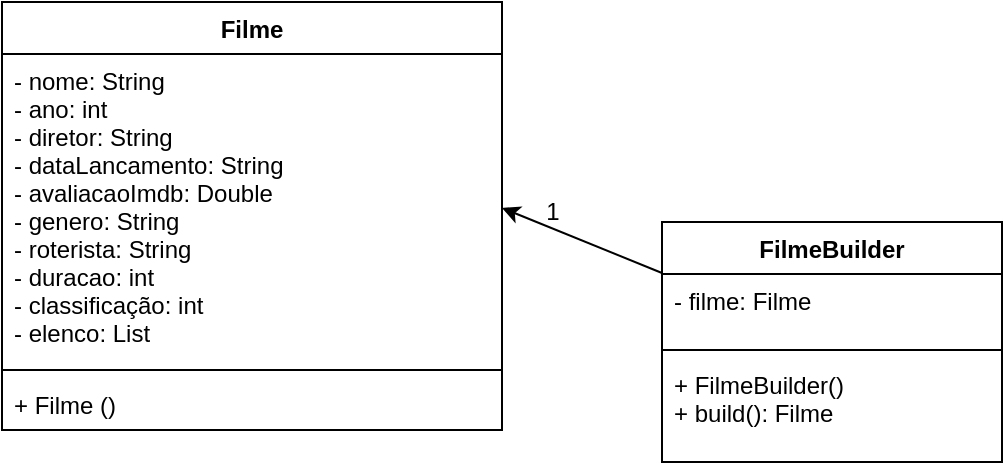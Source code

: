 <mxfile version="20.4.0" type="device"><diagram id="c9ELfLniSJC1tOdt_loS" name="Página-1"><mxGraphModel dx="2062" dy="786" grid="1" gridSize="10" guides="1" tooltips="1" connect="1" arrows="1" fold="1" page="1" pageScale="1" pageWidth="827" pageHeight="1169" math="0" shadow="0"><root><mxCell id="0"/><mxCell id="1" parent="0"/><mxCell id="yImooUUvQwkysP16pazi-5" value="Filme" style="swimlane;fontStyle=1;align=center;verticalAlign=top;childLayout=stackLayout;horizontal=1;startSize=26;horizontalStack=0;resizeParent=1;resizeParentMax=0;resizeLast=0;collapsible=1;marginBottom=0;" vertex="1" parent="1"><mxGeometry x="170" y="360" width="250" height="214" as="geometry"/></mxCell><mxCell id="yImooUUvQwkysP16pazi-6" value="- nome: String&#10;- ano: int&#10;- diretor: String &#10;- dataLancamento: String &#10;- avaliacaoImdb: Double &#10;- genero: String &#10;- roterista: String &#10;- duracao: int &#10;- classificação: int &#10;- elenco: List " style="text;strokeColor=none;fillColor=none;align=left;verticalAlign=top;spacingLeft=4;spacingRight=4;overflow=hidden;rotatable=0;points=[[0,0.5],[1,0.5]];portConstraint=eastwest;" vertex="1" parent="yImooUUvQwkysP16pazi-5"><mxGeometry y="26" width="250" height="154" as="geometry"/></mxCell><mxCell id="yImooUUvQwkysP16pazi-7" value="" style="line;strokeWidth=1;fillColor=none;align=left;verticalAlign=middle;spacingTop=-1;spacingLeft=3;spacingRight=3;rotatable=0;labelPosition=right;points=[];portConstraint=eastwest;strokeColor=inherit;" vertex="1" parent="yImooUUvQwkysP16pazi-5"><mxGeometry y="180" width="250" height="8" as="geometry"/></mxCell><mxCell id="yImooUUvQwkysP16pazi-8" value="+ Filme ()" style="text;strokeColor=none;fillColor=none;align=left;verticalAlign=top;spacingLeft=4;spacingRight=4;overflow=hidden;rotatable=0;points=[[0,0.5],[1,0.5]];portConstraint=eastwest;" vertex="1" parent="yImooUUvQwkysP16pazi-5"><mxGeometry y="188" width="250" height="26" as="geometry"/></mxCell><mxCell id="yImooUUvQwkysP16pazi-13" style="rounded=0;orthogonalLoop=1;jettySize=auto;html=1;entryX=1;entryY=0.5;entryDx=0;entryDy=0;" edge="1" parent="1" source="yImooUUvQwkysP16pazi-9" target="yImooUUvQwkysP16pazi-6"><mxGeometry relative="1" as="geometry"/></mxCell><mxCell id="yImooUUvQwkysP16pazi-9" value="FilmeBuilder" style="swimlane;fontStyle=1;align=center;verticalAlign=top;childLayout=stackLayout;horizontal=1;startSize=26;horizontalStack=0;resizeParent=1;resizeParentMax=0;resizeLast=0;collapsible=1;marginBottom=0;" vertex="1" parent="1"><mxGeometry x="500" y="470" width="170" height="120" as="geometry"/></mxCell><mxCell id="yImooUUvQwkysP16pazi-10" value="- filme: Filme" style="text;strokeColor=none;fillColor=none;align=left;verticalAlign=top;spacingLeft=4;spacingRight=4;overflow=hidden;rotatable=0;points=[[0,0.5],[1,0.5]];portConstraint=eastwest;" vertex="1" parent="yImooUUvQwkysP16pazi-9"><mxGeometry y="26" width="170" height="34" as="geometry"/></mxCell><mxCell id="yImooUUvQwkysP16pazi-11" value="" style="line;strokeWidth=1;fillColor=none;align=left;verticalAlign=middle;spacingTop=-1;spacingLeft=3;spacingRight=3;rotatable=0;labelPosition=right;points=[];portConstraint=eastwest;strokeColor=inherit;" vertex="1" parent="yImooUUvQwkysP16pazi-9"><mxGeometry y="60" width="170" height="8" as="geometry"/></mxCell><mxCell id="yImooUUvQwkysP16pazi-12" value="+ FilmeBuilder()&#10;+ build(): Filme" style="text;strokeColor=none;fillColor=none;align=left;verticalAlign=top;spacingLeft=4;spacingRight=4;overflow=hidden;rotatable=0;points=[[0,0.5],[1,0.5]];portConstraint=eastwest;" vertex="1" parent="yImooUUvQwkysP16pazi-9"><mxGeometry y="68" width="170" height="52" as="geometry"/></mxCell><mxCell id="yImooUUvQwkysP16pazi-14" value="1" style="text;html=1;align=center;verticalAlign=middle;resizable=0;points=[];autosize=1;strokeColor=none;fillColor=none;" vertex="1" parent="1"><mxGeometry x="430" y="450" width="30" height="30" as="geometry"/></mxCell></root></mxGraphModel></diagram></mxfile>